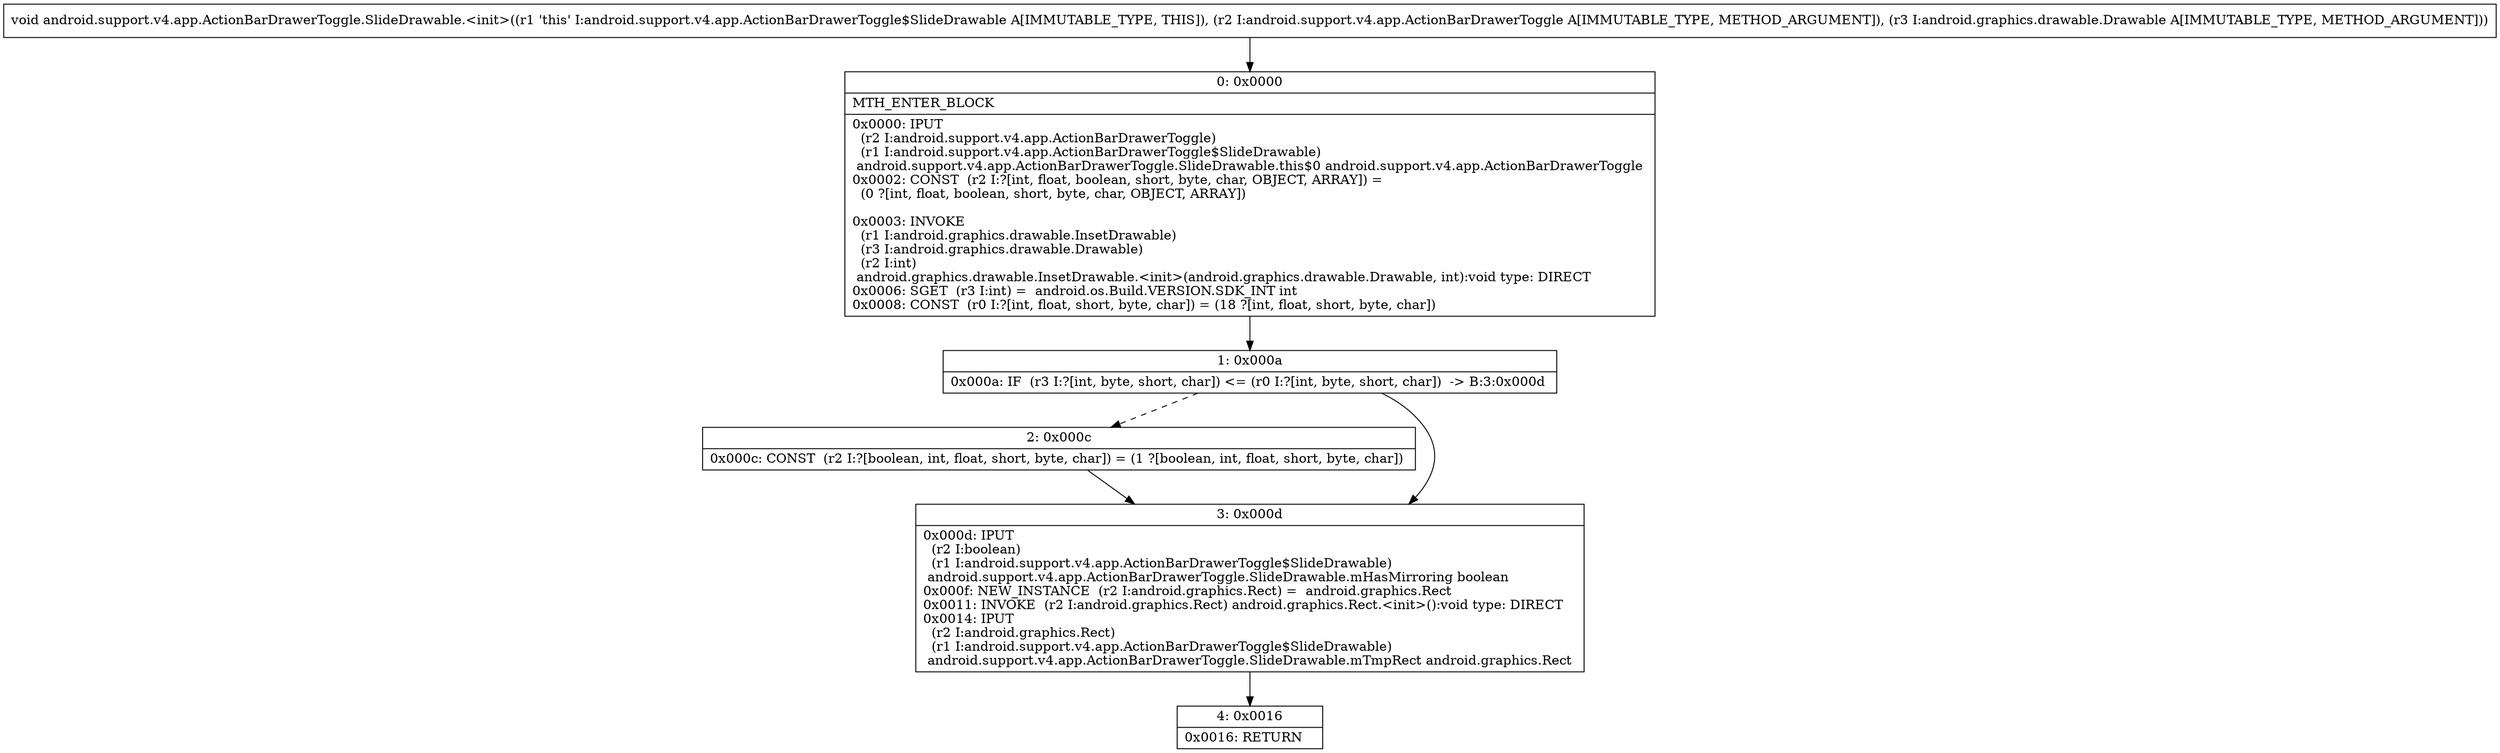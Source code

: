 digraph "CFG forandroid.support.v4.app.ActionBarDrawerToggle.SlideDrawable.\<init\>(Landroid\/support\/v4\/app\/ActionBarDrawerToggle;Landroid\/graphics\/drawable\/Drawable;)V" {
Node_0 [shape=record,label="{0\:\ 0x0000|MTH_ENTER_BLOCK\l|0x0000: IPUT  \l  (r2 I:android.support.v4.app.ActionBarDrawerToggle)\l  (r1 I:android.support.v4.app.ActionBarDrawerToggle$SlideDrawable)\l android.support.v4.app.ActionBarDrawerToggle.SlideDrawable.this$0 android.support.v4.app.ActionBarDrawerToggle \l0x0002: CONST  (r2 I:?[int, float, boolean, short, byte, char, OBJECT, ARRAY]) = \l  (0 ?[int, float, boolean, short, byte, char, OBJECT, ARRAY])\l \l0x0003: INVOKE  \l  (r1 I:android.graphics.drawable.InsetDrawable)\l  (r3 I:android.graphics.drawable.Drawable)\l  (r2 I:int)\l android.graphics.drawable.InsetDrawable.\<init\>(android.graphics.drawable.Drawable, int):void type: DIRECT \l0x0006: SGET  (r3 I:int) =  android.os.Build.VERSION.SDK_INT int \l0x0008: CONST  (r0 I:?[int, float, short, byte, char]) = (18 ?[int, float, short, byte, char]) \l}"];
Node_1 [shape=record,label="{1\:\ 0x000a|0x000a: IF  (r3 I:?[int, byte, short, char]) \<= (r0 I:?[int, byte, short, char])  \-\> B:3:0x000d \l}"];
Node_2 [shape=record,label="{2\:\ 0x000c|0x000c: CONST  (r2 I:?[boolean, int, float, short, byte, char]) = (1 ?[boolean, int, float, short, byte, char]) \l}"];
Node_3 [shape=record,label="{3\:\ 0x000d|0x000d: IPUT  \l  (r2 I:boolean)\l  (r1 I:android.support.v4.app.ActionBarDrawerToggle$SlideDrawable)\l android.support.v4.app.ActionBarDrawerToggle.SlideDrawable.mHasMirroring boolean \l0x000f: NEW_INSTANCE  (r2 I:android.graphics.Rect) =  android.graphics.Rect \l0x0011: INVOKE  (r2 I:android.graphics.Rect) android.graphics.Rect.\<init\>():void type: DIRECT \l0x0014: IPUT  \l  (r2 I:android.graphics.Rect)\l  (r1 I:android.support.v4.app.ActionBarDrawerToggle$SlideDrawable)\l android.support.v4.app.ActionBarDrawerToggle.SlideDrawable.mTmpRect android.graphics.Rect \l}"];
Node_4 [shape=record,label="{4\:\ 0x0016|0x0016: RETURN   \l}"];
MethodNode[shape=record,label="{void android.support.v4.app.ActionBarDrawerToggle.SlideDrawable.\<init\>((r1 'this' I:android.support.v4.app.ActionBarDrawerToggle$SlideDrawable A[IMMUTABLE_TYPE, THIS]), (r2 I:android.support.v4.app.ActionBarDrawerToggle A[IMMUTABLE_TYPE, METHOD_ARGUMENT]), (r3 I:android.graphics.drawable.Drawable A[IMMUTABLE_TYPE, METHOD_ARGUMENT])) }"];
MethodNode -> Node_0;
Node_0 -> Node_1;
Node_1 -> Node_2[style=dashed];
Node_1 -> Node_3;
Node_2 -> Node_3;
Node_3 -> Node_4;
}

